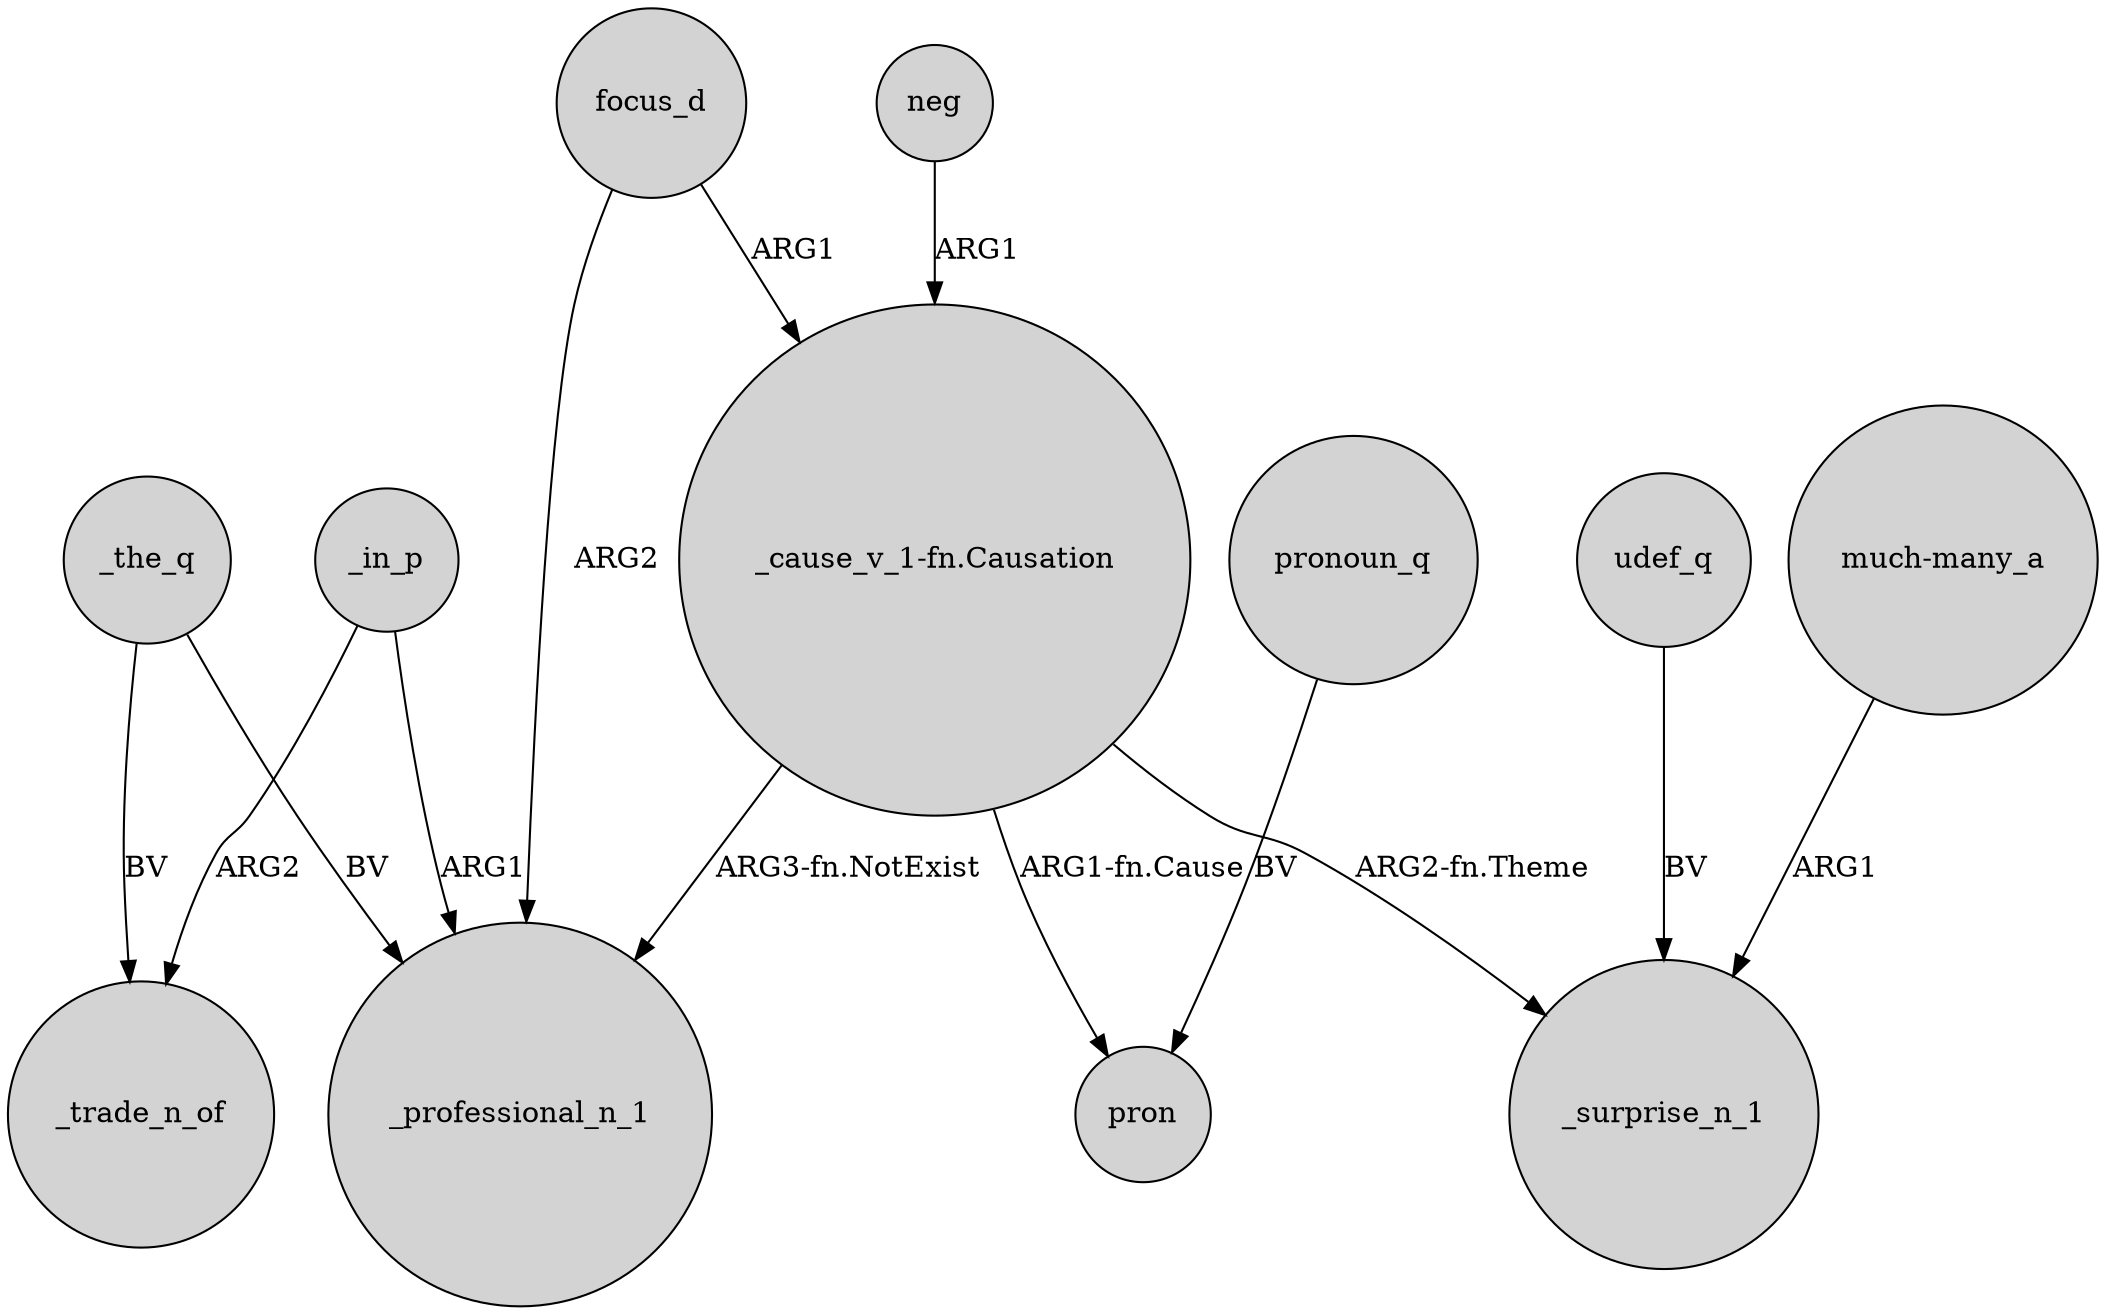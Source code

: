 digraph {
	node [shape=circle style=filled]
	focus_d -> _professional_n_1 [label=ARG2]
	_in_p -> _trade_n_of [label=ARG2]
	"_cause_v_1-fn.Causation" -> _surprise_n_1 [label="ARG2-fn.Theme"]
	focus_d -> "_cause_v_1-fn.Causation" [label=ARG1]
	_the_q -> _trade_n_of [label=BV]
	"much-many_a" -> _surprise_n_1 [label=ARG1]
	"_cause_v_1-fn.Causation" -> pron [label="ARG1-fn.Cause"]
	_the_q -> _professional_n_1 [label=BV]
	"_cause_v_1-fn.Causation" -> _professional_n_1 [label="ARG3-fn.NotExist"]
	udef_q -> _surprise_n_1 [label=BV]
	neg -> "_cause_v_1-fn.Causation" [label=ARG1]
	_in_p -> _professional_n_1 [label=ARG1]
	pronoun_q -> pron [label=BV]
}
